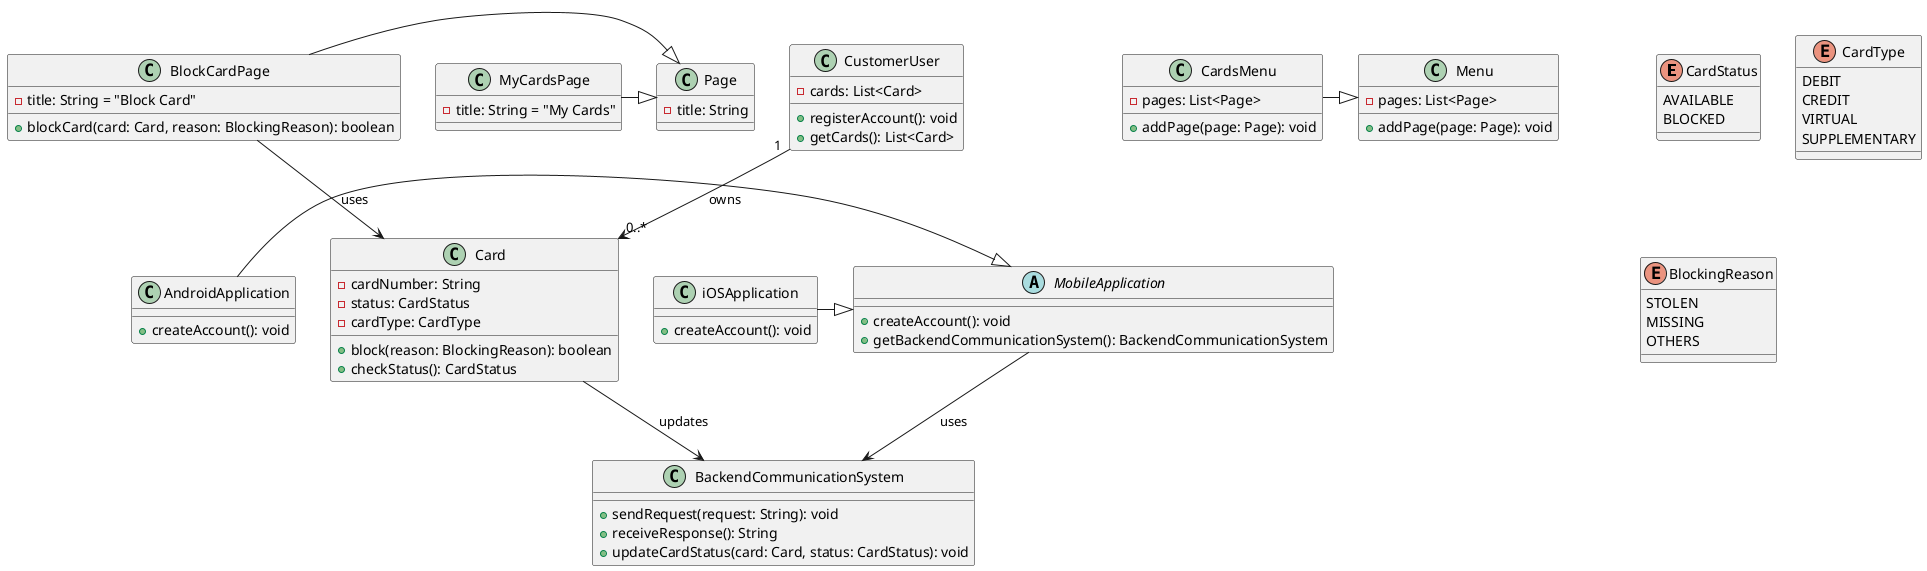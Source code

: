 @startuml

' Define enums for card status, types, and blocking reasons
enum CardStatus {
  AVAILABLE
  BLOCKED
}

enum CardType {
  DEBIT
  CREDIT
  VIRTUAL
  SUPPLEMENTARY
}

enum BlockingReason {
  STOLEN
  MISSING
  OTHERS
}

' Mobile Application classes for Android and iOS
abstract class MobileApplication {
  +createAccount(): void
  +getBackendCommunicationSystem(): BackendCommunicationSystem
}

class AndroidApplication {
  +createAccount(): void
}
AndroidApplication -|> MobileApplication

class iOSApplication {
  +createAccount(): void
}
iOSApplication -|> MobileApplication

' Backend communication system for kiosk and branches
class BackendCommunicationSystem {
  +sendRequest(request: String): void
  +receiveResponse(): String
  +updateCardStatus(card: Card, status: CardStatus): void
}

MobileApplication --> BackendCommunicationSystem : uses

' Menu and Page classes for application UI
class Menu {
  -pages: List<Page>
  +addPage(page: Page): void
}

class Page {
  -title: String
}

' Specific Cards menu which contains the "My Cards" and "Block Card" pages.
class CardsMenu {
  -pages: List<Page>
  +addPage(page: Page): void
}
CardsMenu -|> Menu

class MyCardsPage {
  -title: String = "My Cards"
}
MyCardsPage -|> Page

class BlockCardPage {
  -title: String = "Block Card"
  +blockCard(card: Card, reason: BlockingReason): boolean
}
BlockCardPage -|> Page

' Customer user class having one or more cards
class CustomerUser {
  -cards: List<Card>
  +registerAccount(): void
  +getCards(): List<Card>
}
CustomerUser "1" --> "0..*" Card : owns

' Card class with blocking process and status checking
class Card {
  -cardNumber: String
  -status: CardStatus
  -cardType: CardType
  +block(reason: BlockingReason): boolean
  +checkStatus(): CardStatus
}

' Relationship: BlockCardPage uses Card blocking process
BlockCardPage --> Card : uses

' The Card class interacts with BackendCommunicationSystem to update status
Card --> BackendCommunicationSystem : updates

@enduml